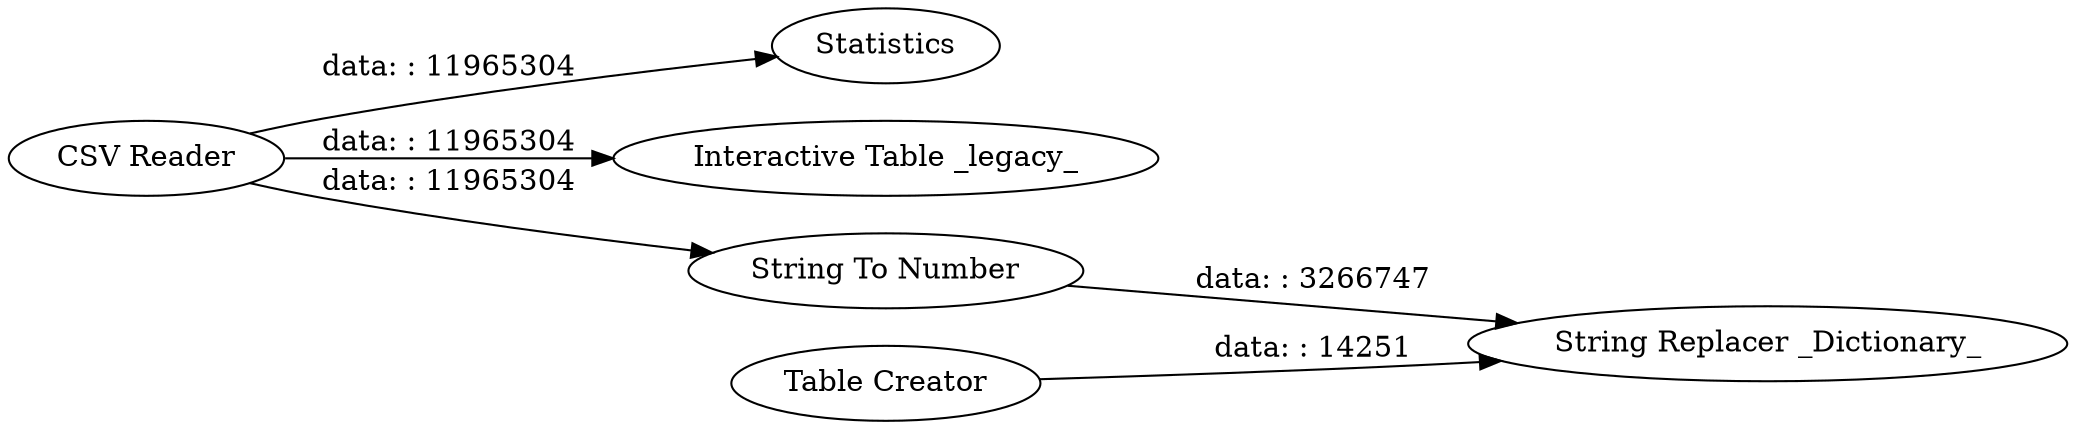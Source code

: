 digraph {
	"-6651410910889230215_3" [label=Statistics]
	"-6651410910889230215_1" [label="CSV Reader"]
	"-6651410910889230215_6" [label="Table Creator"]
	"-6651410910889230215_2" [label="Interactive Table _legacy_"]
	"-6651410910889230215_5" [label="String Replacer _Dictionary_"]
	"-6651410910889230215_4" [label="String To Number"]
	"-6651410910889230215_1" -> "-6651410910889230215_3" [label="data: : 11965304"]
	"-6651410910889230215_1" -> "-6651410910889230215_4" [label="data: : 11965304"]
	"-6651410910889230215_6" -> "-6651410910889230215_5" [label="data: : 14251"]
	"-6651410910889230215_4" -> "-6651410910889230215_5" [label="data: : 3266747"]
	"-6651410910889230215_1" -> "-6651410910889230215_2" [label="data: : 11965304"]
	rankdir=LR
}
